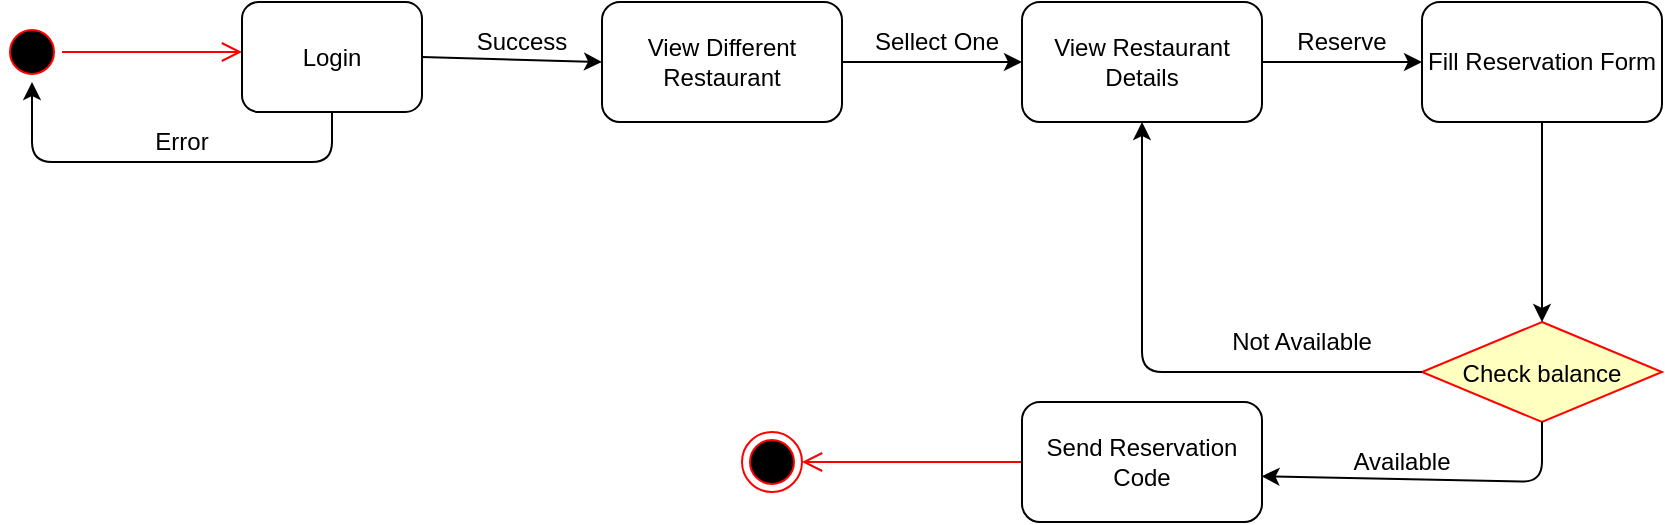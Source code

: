 <mxfile version="14.8.1" type="github">
  <diagram name="Page-1" id="e7e014a7-5840-1c2e-5031-d8a46d1fe8dd">
    <mxGraphModel dx="943" dy="939" grid="1" gridSize="10" guides="1" tooltips="1" connect="1" arrows="1" fold="1" page="1" pageScale="1" pageWidth="1169" pageHeight="826" background="none" math="0" shadow="0">
      <root>
        <mxCell id="0" />
        <mxCell id="1" parent="0" />
        <mxCell id="5-Sv5x_z2HHwUXPaBKBT-41" value="" style="ellipse;shape=endState;fillColor=#000000;strokeColor=#ff0000" vertex="1" parent="1">
          <mxGeometry x="460" y="375" width="30" height="30" as="geometry" />
        </mxCell>
        <mxCell id="13" value="" style="ellipse;shape=startState;fillColor=#000000;strokeColor=#ff0000;" parent="1" vertex="1">
          <mxGeometry x="90" y="170" width="30" height="30" as="geometry" />
        </mxCell>
        <mxCell id="14" value="" style="edgeStyle=elbowEdgeStyle;elbow=horizontal;verticalAlign=bottom;endArrow=open;endSize=8;strokeColor=#FF0000;endFill=1;rounded=0" parent="1" source="13" edge="1">
          <mxGeometry x="484.5" y="148" as="geometry">
            <mxPoint x="210" y="185" as="targetPoint" />
            <Array as="points">
              <mxPoint x="160" y="185" />
            </Array>
          </mxGeometry>
        </mxCell>
        <mxCell id="21" value="Check balance" style="rhombus;fillColor=#ffffc0;strokeColor=#ff0000;" parent="1" vertex="1">
          <mxGeometry x="800" y="320" width="120" height="50" as="geometry" />
        </mxCell>
        <mxCell id="5-Sv5x_z2HHwUXPaBKBT-44" value="Login" style="rounded=1;whiteSpace=wrap;html=1;" vertex="1" parent="1">
          <mxGeometry x="210" y="160" width="90" height="55" as="geometry" />
        </mxCell>
        <mxCell id="5-Sv5x_z2HHwUXPaBKBT-46" value="View Different Restaurant" style="rounded=1;whiteSpace=wrap;html=1;" vertex="1" parent="1">
          <mxGeometry x="390" y="160" width="120" height="60" as="geometry" />
        </mxCell>
        <mxCell id="5-Sv5x_z2HHwUXPaBKBT-47" value="" style="edgeStyle=elbowEdgeStyle;elbow=horizontal;verticalAlign=bottom;endArrow=open;endSize=8;strokeColor=#FF0000;endFill=1;rounded=0;exitX=0;exitY=0.5;exitDx=0;exitDy=0;entryX=1;entryY=0.5;entryDx=0;entryDy=0;" edge="1" parent="1" source="5-Sv5x_z2HHwUXPaBKBT-60" target="5-Sv5x_z2HHwUXPaBKBT-41">
          <mxGeometry x="684.5" y="303" as="geometry">
            <mxPoint x="500" y="390" as="targetPoint" />
            <mxPoint x="320" y="340" as="sourcePoint" />
            <Array as="points">
              <mxPoint x="500" y="390" />
            </Array>
          </mxGeometry>
        </mxCell>
        <mxCell id="5-Sv5x_z2HHwUXPaBKBT-48" value="Success" style="text;html=1;strokeColor=none;fillColor=none;align=center;verticalAlign=middle;whiteSpace=wrap;rounded=0;" vertex="1" parent="1">
          <mxGeometry x="330" y="170" width="40" height="20" as="geometry" />
        </mxCell>
        <mxCell id="5-Sv5x_z2HHwUXPaBKBT-49" value="" style="endArrow=classic;html=1;exitX=0.5;exitY=1;exitDx=0;exitDy=0;entryX=0.5;entryY=1;entryDx=0;entryDy=0;" edge="1" parent="1" source="5-Sv5x_z2HHwUXPaBKBT-44" target="13">
          <mxGeometry width="50" height="50" relative="1" as="geometry">
            <mxPoint x="330" y="400" as="sourcePoint" />
            <mxPoint x="380" y="350" as="targetPoint" />
            <Array as="points">
              <mxPoint x="255" y="240" />
              <mxPoint x="180" y="240" />
              <mxPoint x="105" y="240" />
            </Array>
          </mxGeometry>
        </mxCell>
        <mxCell id="5-Sv5x_z2HHwUXPaBKBT-50" value="Error" style="text;html=1;strokeColor=none;fillColor=none;align=center;verticalAlign=middle;whiteSpace=wrap;rounded=0;" vertex="1" parent="1">
          <mxGeometry x="160" y="220" width="40" height="20" as="geometry" />
        </mxCell>
        <mxCell id="5-Sv5x_z2HHwUXPaBKBT-51" value="" style="endArrow=classic;html=1;exitX=1;exitY=0.5;exitDx=0;exitDy=0;" edge="1" parent="1" source="5-Sv5x_z2HHwUXPaBKBT-46">
          <mxGeometry width="50" height="50" relative="1" as="geometry">
            <mxPoint x="590" y="320" as="sourcePoint" />
            <mxPoint x="600" y="190" as="targetPoint" />
          </mxGeometry>
        </mxCell>
        <mxCell id="5-Sv5x_z2HHwUXPaBKBT-52" value="Sellect One" style="text;html=1;strokeColor=none;fillColor=none;align=center;verticalAlign=middle;whiteSpace=wrap;rounded=0;" vertex="1" parent="1">
          <mxGeometry x="520" y="170" width="75" height="20" as="geometry" />
        </mxCell>
        <mxCell id="5-Sv5x_z2HHwUXPaBKBT-53" value="View Restaurant Details" style="rounded=1;whiteSpace=wrap;html=1;" vertex="1" parent="1">
          <mxGeometry x="600" y="160" width="120" height="60" as="geometry" />
        </mxCell>
        <mxCell id="5-Sv5x_z2HHwUXPaBKBT-54" value="Reserve" style="text;html=1;strokeColor=none;fillColor=none;align=center;verticalAlign=middle;whiteSpace=wrap;rounded=0;" vertex="1" parent="1">
          <mxGeometry x="740" y="170" width="40" height="20" as="geometry" />
        </mxCell>
        <mxCell id="5-Sv5x_z2HHwUXPaBKBT-55" value="" style="endArrow=classic;html=1;exitX=1;exitY=0.5;exitDx=0;exitDy=0;" edge="1" parent="1" source="5-Sv5x_z2HHwUXPaBKBT-53">
          <mxGeometry width="50" height="50" relative="1" as="geometry">
            <mxPoint x="510" y="440" as="sourcePoint" />
            <mxPoint x="800" y="190" as="targetPoint" />
          </mxGeometry>
        </mxCell>
        <mxCell id="5-Sv5x_z2HHwUXPaBKBT-56" value="Fill Reservation Form" style="rounded=1;whiteSpace=wrap;html=1;" vertex="1" parent="1">
          <mxGeometry x="800" y="160" width="120" height="60" as="geometry" />
        </mxCell>
        <mxCell id="5-Sv5x_z2HHwUXPaBKBT-58" value="" style="endArrow=classic;html=1;exitX=0.5;exitY=1;exitDx=0;exitDy=0;entryX=0.5;entryY=0;entryDx=0;entryDy=0;" edge="1" parent="1" source="5-Sv5x_z2HHwUXPaBKBT-56">
          <mxGeometry width="50" height="50" relative="1" as="geometry">
            <mxPoint x="530" y="430" as="sourcePoint" />
            <mxPoint x="860" y="320" as="targetPoint" />
          </mxGeometry>
        </mxCell>
        <mxCell id="5-Sv5x_z2HHwUXPaBKBT-60" value="Send Reservation Code" style="rounded=1;whiteSpace=wrap;html=1;" vertex="1" parent="1">
          <mxGeometry x="600" y="360" width="120" height="60" as="geometry" />
        </mxCell>
        <mxCell id="5-Sv5x_z2HHwUXPaBKBT-61" value="" style="endArrow=classic;html=1;exitX=0.5;exitY=1;exitDx=0;exitDy=0;entryX=0.998;entryY=0.619;entryDx=0;entryDy=0;entryPerimeter=0;" edge="1" parent="1" source="21" target="5-Sv5x_z2HHwUXPaBKBT-60">
          <mxGeometry width="50" height="50" relative="1" as="geometry">
            <mxPoint x="760" y="570" as="sourcePoint" />
            <mxPoint x="810" y="520" as="targetPoint" />
            <Array as="points">
              <mxPoint x="860" y="400" />
            </Array>
          </mxGeometry>
        </mxCell>
        <mxCell id="5-Sv5x_z2HHwUXPaBKBT-62" value="Available" style="text;html=1;strokeColor=none;fillColor=none;align=center;verticalAlign=middle;whiteSpace=wrap;rounded=0;" vertex="1" parent="1">
          <mxGeometry x="770" y="380" width="40" height="20" as="geometry" />
        </mxCell>
        <mxCell id="5-Sv5x_z2HHwUXPaBKBT-63" value="" style="endArrow=classic;html=1;exitX=0;exitY=0.5;exitDx=0;exitDy=0;entryX=0.5;entryY=1;entryDx=0;entryDy=0;" edge="1" parent="1" source="21" target="5-Sv5x_z2HHwUXPaBKBT-53">
          <mxGeometry width="50" height="50" relative="1" as="geometry">
            <mxPoint x="460" y="460" as="sourcePoint" />
            <mxPoint x="510" y="410" as="targetPoint" />
            <Array as="points">
              <mxPoint x="660" y="345" />
            </Array>
          </mxGeometry>
        </mxCell>
        <mxCell id="5-Sv5x_z2HHwUXPaBKBT-65" value="Not Available" style="text;html=1;strokeColor=none;fillColor=none;align=center;verticalAlign=middle;whiteSpace=wrap;rounded=0;" vertex="1" parent="1">
          <mxGeometry x="700" y="320" width="80" height="20" as="geometry" />
        </mxCell>
        <mxCell id="5-Sv5x_z2HHwUXPaBKBT-66" value="" style="endArrow=classic;html=1;exitX=1;exitY=0.5;exitDx=0;exitDy=0;" edge="1" parent="1" source="5-Sv5x_z2HHwUXPaBKBT-44">
          <mxGeometry width="50" height="50" relative="1" as="geometry">
            <mxPoint x="330" y="310" as="sourcePoint" />
            <mxPoint x="390" y="190" as="targetPoint" />
          </mxGeometry>
        </mxCell>
      </root>
    </mxGraphModel>
  </diagram>
</mxfile>
